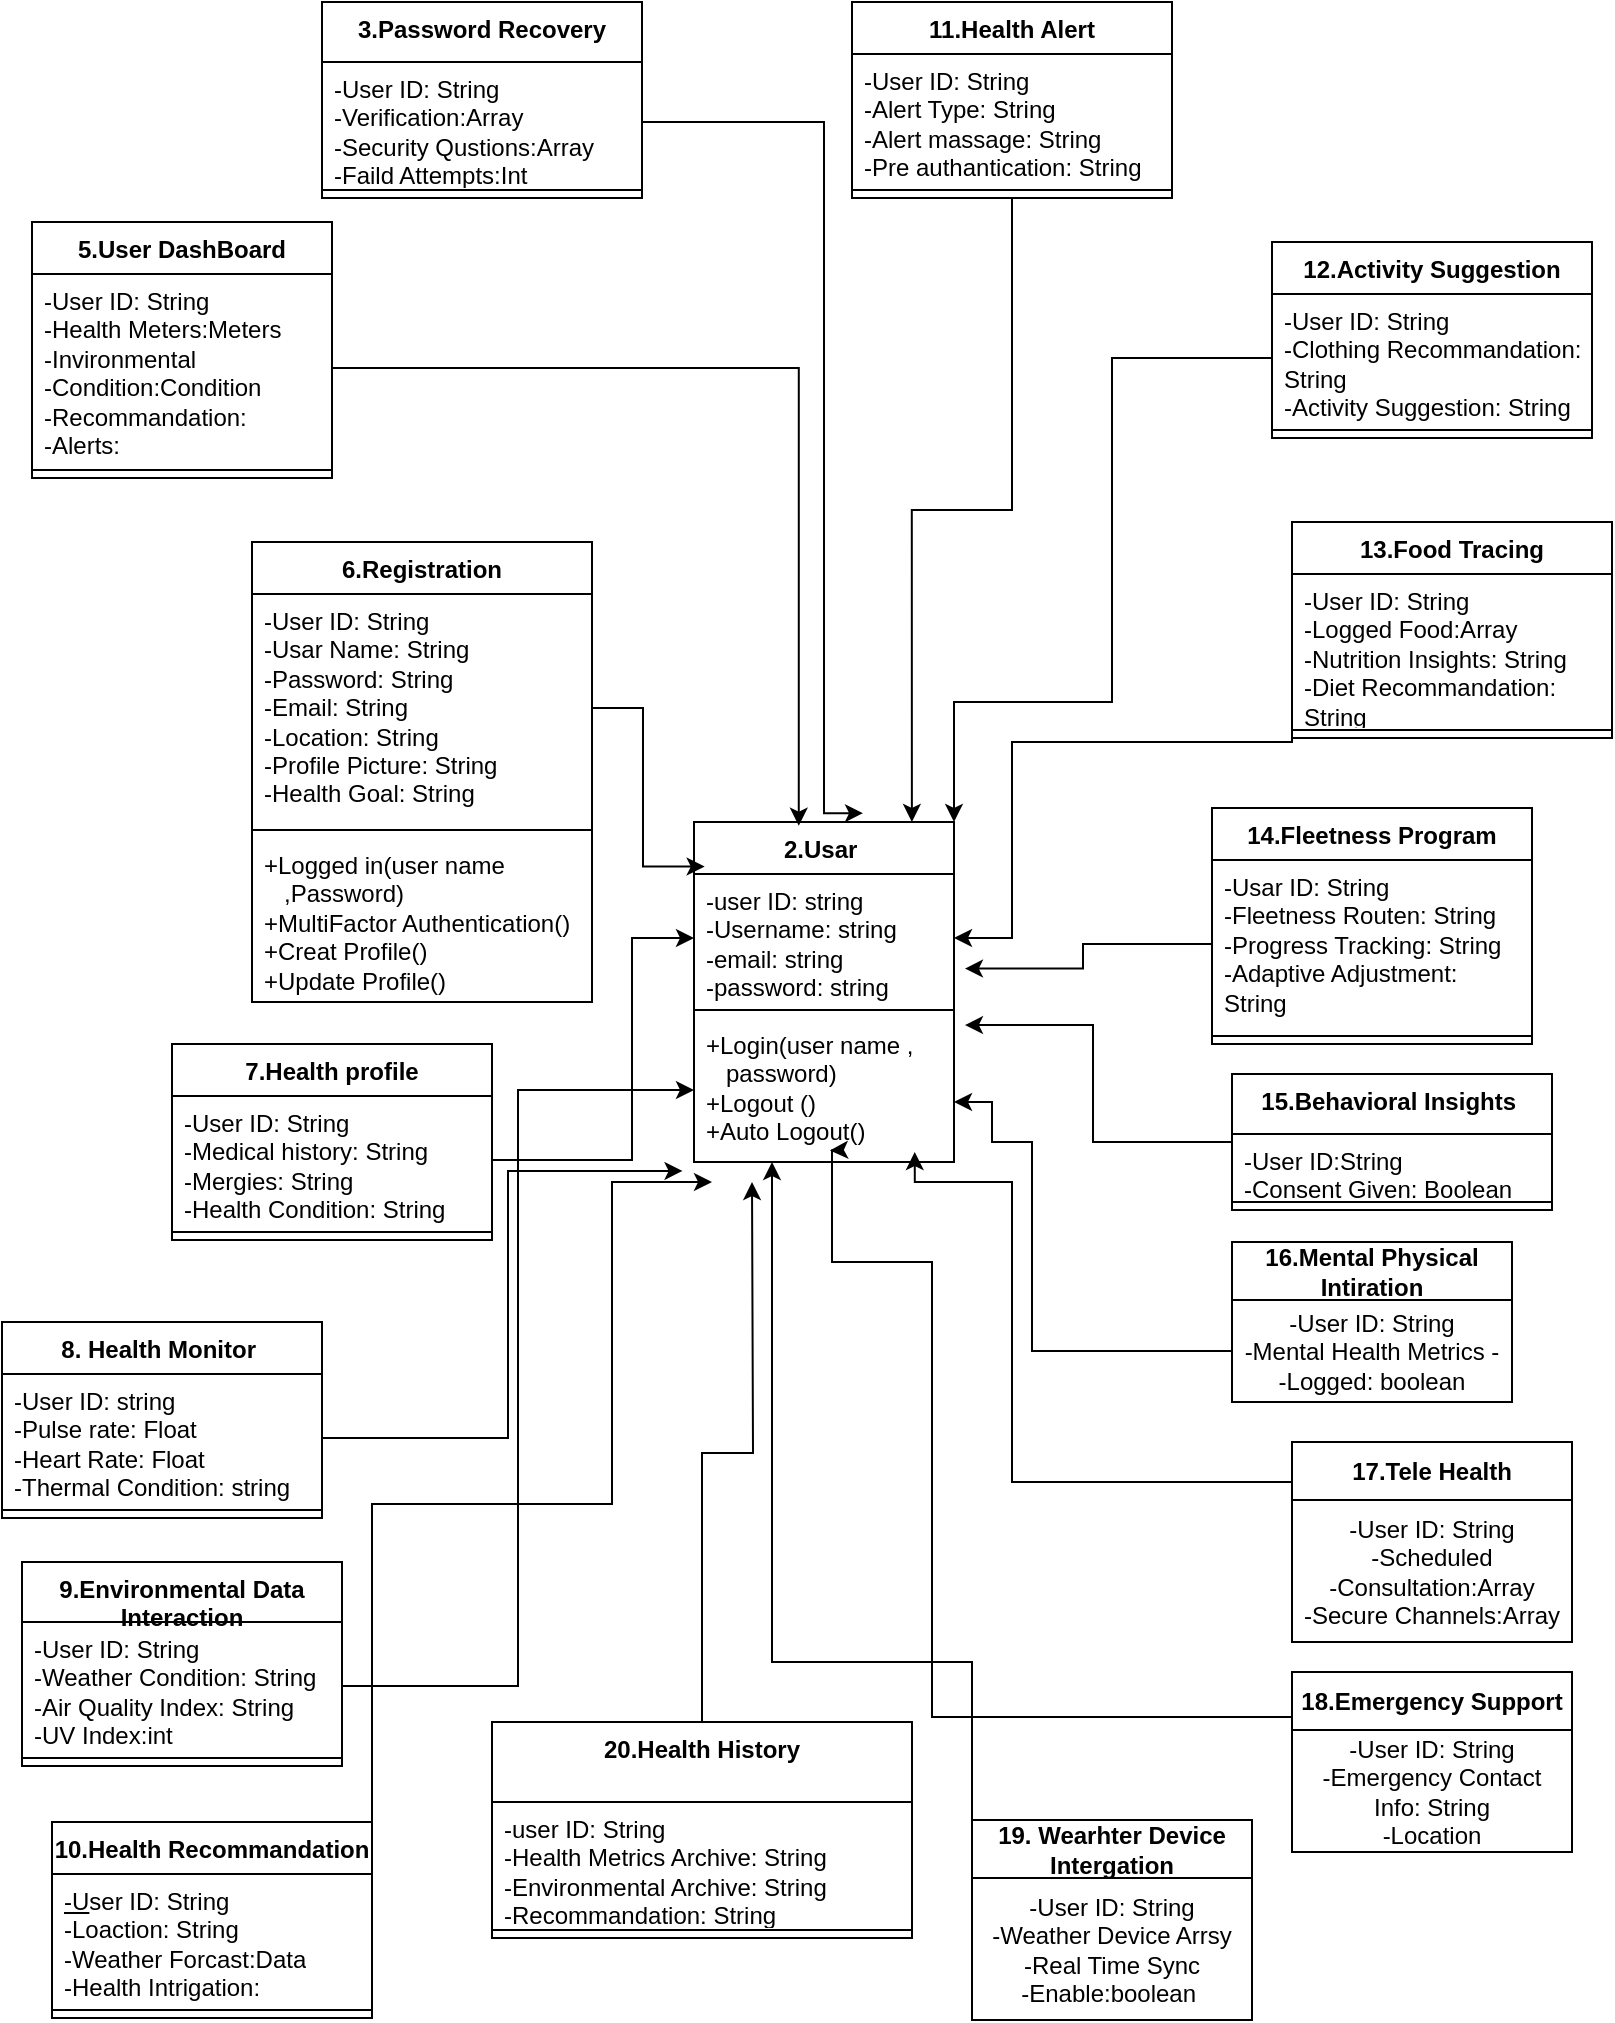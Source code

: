 <mxfile version="23.1.5" type="device">
  <diagram name="Page-1" id="E7unXAHnZNL-Itw8ADRc">
    <mxGraphModel dx="1480" dy="893" grid="1" gridSize="10" guides="1" tooltips="1" connect="1" arrows="1" fold="1" page="1" pageScale="1" pageWidth="850" pageHeight="1100" math="0" shadow="0">
      <root>
        <mxCell id="0" />
        <mxCell id="1" parent="0" />
        <mxCell id="-WfEBb67T_aQiB8CD_Qd-1" value="6.Registration" style="swimlane;fontStyle=1;align=center;verticalAlign=top;childLayout=stackLayout;horizontal=1;startSize=26;horizontalStack=0;resizeParent=1;resizeParentMax=0;resizeLast=0;collapsible=1;marginBottom=0;whiteSpace=wrap;html=1;" parent="1" vertex="1">
          <mxGeometry x="140" y="320" width="170" height="230" as="geometry" />
        </mxCell>
        <mxCell id="-WfEBb67T_aQiB8CD_Qd-2" value="-User ID: String&lt;br&gt;-Usar Name: String&lt;br&gt;-Password: String&lt;br&gt;-Email: String&lt;br&gt;-Location: String&lt;br&gt;-Profile Picture: String&lt;br&gt;-Health Goal: String&lt;br&gt;&lt;div&gt;&lt;br&gt;&lt;/div&gt;" style="text;strokeColor=none;fillColor=none;align=left;verticalAlign=top;spacingLeft=4;spacingRight=4;overflow=hidden;rotatable=0;points=[[0,0.5],[1,0.5]];portConstraint=eastwest;whiteSpace=wrap;html=1;" parent="-WfEBb67T_aQiB8CD_Qd-1" vertex="1">
          <mxGeometry y="26" width="170" height="114" as="geometry" />
        </mxCell>
        <mxCell id="-WfEBb67T_aQiB8CD_Qd-3" value="" style="line;strokeWidth=1;fillColor=none;align=left;verticalAlign=middle;spacingTop=-1;spacingLeft=3;spacingRight=3;rotatable=0;labelPosition=right;points=[];portConstraint=eastwest;strokeColor=inherit;" parent="-WfEBb67T_aQiB8CD_Qd-1" vertex="1">
          <mxGeometry y="140" width="170" height="8" as="geometry" />
        </mxCell>
        <mxCell id="-WfEBb67T_aQiB8CD_Qd-4" value="+Logged in(user name&amp;nbsp; &amp;nbsp; &amp;nbsp; &amp;nbsp; &amp;nbsp; &amp;nbsp; &amp;nbsp; &amp;nbsp;,Password)&lt;br&gt;+MultiFactor Authentication()&lt;br&gt;+Creat Profile()&lt;br&gt;+Update Profile()" style="text;strokeColor=none;fillColor=none;align=left;verticalAlign=top;spacingLeft=4;spacingRight=4;overflow=hidden;rotatable=0;points=[[0,0.5],[1,0.5]];portConstraint=eastwest;whiteSpace=wrap;html=1;" parent="-WfEBb67T_aQiB8CD_Qd-1" vertex="1">
          <mxGeometry y="148" width="170" height="82" as="geometry" />
        </mxCell>
        <mxCell id="-WfEBb67T_aQiB8CD_Qd-6" value="11.Health Alert" style="swimlane;fontStyle=1;align=center;verticalAlign=top;childLayout=stackLayout;horizontal=1;startSize=26;horizontalStack=0;resizeParent=1;resizeParentMax=0;resizeLast=0;collapsible=1;marginBottom=0;whiteSpace=wrap;html=1;" parent="1" vertex="1">
          <mxGeometry x="440" y="50" width="160" height="98" as="geometry" />
        </mxCell>
        <mxCell id="-WfEBb67T_aQiB8CD_Qd-7" value="-User ID: String&lt;br&gt;-Alert Type: String&lt;br&gt;-Alert massage: String&lt;br&gt;-Pre authantication: String" style="text;strokeColor=none;fillColor=none;align=left;verticalAlign=top;spacingLeft=4;spacingRight=4;overflow=hidden;rotatable=0;points=[[0,0.5],[1,0.5]];portConstraint=eastwest;whiteSpace=wrap;html=1;" parent="-WfEBb67T_aQiB8CD_Qd-6" vertex="1">
          <mxGeometry y="26" width="160" height="64" as="geometry" />
        </mxCell>
        <mxCell id="-WfEBb67T_aQiB8CD_Qd-8" value="" style="line;strokeWidth=1;fillColor=none;align=left;verticalAlign=middle;spacingTop=-1;spacingLeft=3;spacingRight=3;rotatable=0;labelPosition=right;points=[];portConstraint=eastwest;strokeColor=inherit;" parent="-WfEBb67T_aQiB8CD_Qd-6" vertex="1">
          <mxGeometry y="90" width="160" height="8" as="geometry" />
        </mxCell>
        <mxCell id="-WfEBb67T_aQiB8CD_Qd-19" value="2.Usar&amp;nbsp;" style="swimlane;fontStyle=1;align=center;verticalAlign=top;childLayout=stackLayout;horizontal=1;startSize=26;horizontalStack=0;resizeParent=1;resizeParentMax=0;resizeLast=0;collapsible=1;marginBottom=0;whiteSpace=wrap;html=1;" parent="1" vertex="1">
          <mxGeometry x="361" y="460" width="130" height="170" as="geometry" />
        </mxCell>
        <mxCell id="-WfEBb67T_aQiB8CD_Qd-20" value="-user ID: string&lt;br&gt;-Username: string&lt;br&gt;-email: string&lt;br&gt;-password: string" style="text;strokeColor=none;fillColor=none;align=left;verticalAlign=top;spacingLeft=4;spacingRight=4;overflow=hidden;rotatable=0;points=[[0,0.5],[1,0.5]];portConstraint=eastwest;whiteSpace=wrap;html=1;" parent="-WfEBb67T_aQiB8CD_Qd-19" vertex="1">
          <mxGeometry y="26" width="130" height="64" as="geometry" />
        </mxCell>
        <mxCell id="-WfEBb67T_aQiB8CD_Qd-21" value="" style="line;strokeWidth=1;fillColor=none;align=left;verticalAlign=middle;spacingTop=-1;spacingLeft=3;spacingRight=3;rotatable=0;labelPosition=right;points=[];portConstraint=eastwest;strokeColor=inherit;" parent="-WfEBb67T_aQiB8CD_Qd-19" vertex="1">
          <mxGeometry y="90" width="130" height="8" as="geometry" />
        </mxCell>
        <mxCell id="-WfEBb67T_aQiB8CD_Qd-22" value="+Login(user name ,&amp;nbsp; &amp;nbsp; &amp;nbsp; &amp;nbsp;password)&lt;br&gt;+Logout ()&lt;br&gt;+Auto Logout()" style="text;strokeColor=none;fillColor=none;align=left;verticalAlign=top;spacingLeft=4;spacingRight=4;overflow=hidden;rotatable=0;points=[[0,0.5],[1,0.5]];portConstraint=eastwest;whiteSpace=wrap;html=1;" parent="-WfEBb67T_aQiB8CD_Qd-19" vertex="1">
          <mxGeometry y="98" width="130" height="72" as="geometry" />
        </mxCell>
        <mxCell id="-WfEBb67T_aQiB8CD_Qd-23" value="9.Environmental Data Interaction" style="swimlane;fontStyle=1;align=center;verticalAlign=top;childLayout=stackLayout;horizontal=1;startSize=30;horizontalStack=0;resizeParent=1;resizeParentMax=0;resizeLast=0;collapsible=1;marginBottom=0;whiteSpace=wrap;html=1;" parent="1" vertex="1">
          <mxGeometry x="25" y="830" width="160" height="102" as="geometry" />
        </mxCell>
        <mxCell id="-WfEBb67T_aQiB8CD_Qd-24" value="-User ID: String&lt;br&gt;-Weather Condition: String&lt;br&gt;-Air Quality Index: String&lt;br&gt;-UV Index:int" style="text;strokeColor=none;fillColor=none;align=left;verticalAlign=top;spacingLeft=4;spacingRight=4;overflow=hidden;rotatable=0;points=[[0,0.5],[1,0.5]];portConstraint=eastwest;whiteSpace=wrap;html=1;" parent="-WfEBb67T_aQiB8CD_Qd-23" vertex="1">
          <mxGeometry y="30" width="160" height="64" as="geometry" />
        </mxCell>
        <mxCell id="-WfEBb67T_aQiB8CD_Qd-25" value="" style="line;strokeWidth=1;fillColor=none;align=left;verticalAlign=middle;spacingTop=-1;spacingLeft=3;spacingRight=3;rotatable=0;labelPosition=right;points=[];portConstraint=eastwest;strokeColor=inherit;" parent="-WfEBb67T_aQiB8CD_Qd-23" vertex="1">
          <mxGeometry y="94" width="160" height="8" as="geometry" />
        </mxCell>
        <mxCell id="7FCiNcDr9id3HPhj4_OK-41" style="edgeStyle=orthogonalEdgeStyle;rounded=0;orthogonalLoop=1;jettySize=auto;html=1;exitX=0.5;exitY=0;exitDx=0;exitDy=0;" edge="1" parent="1" source="-mZ8YZF-mviJAJ4q22Dk-1">
          <mxGeometry relative="1" as="geometry">
            <mxPoint x="390" y="640" as="targetPoint" />
          </mxGeometry>
        </mxCell>
        <mxCell id="-mZ8YZF-mviJAJ4q22Dk-1" value="20.Health History" style="swimlane;fontStyle=1;align=center;verticalAlign=top;childLayout=stackLayout;horizontal=1;startSize=40;horizontalStack=0;resizeParent=1;resizeParentMax=0;resizeLast=0;collapsible=1;marginBottom=0;whiteSpace=wrap;html=1;" parent="1" vertex="1">
          <mxGeometry x="260" y="910" width="210" height="108" as="geometry" />
        </mxCell>
        <mxCell id="-mZ8YZF-mviJAJ4q22Dk-2" value="-user ID: String&lt;br style=&quot;border-color: var(--border-color);&quot;&gt;-Health Metrics Archive: String&lt;br&gt;-Environmental Archive: String&lt;br&gt;-Recommandation: String" style="text;strokeColor=none;fillColor=none;align=left;verticalAlign=top;spacingLeft=4;spacingRight=4;overflow=hidden;rotatable=0;points=[[0,0.5],[1,0.5]];portConstraint=eastwest;whiteSpace=wrap;html=1;" parent="-mZ8YZF-mviJAJ4q22Dk-1" vertex="1">
          <mxGeometry y="40" width="210" height="60" as="geometry" />
        </mxCell>
        <mxCell id="-mZ8YZF-mviJAJ4q22Dk-3" value="" style="line;strokeWidth=1;fillColor=none;align=left;verticalAlign=middle;spacingTop=-1;spacingLeft=3;spacingRight=3;rotatable=0;labelPosition=right;points=[];portConstraint=eastwest;strokeColor=inherit;" parent="-mZ8YZF-mviJAJ4q22Dk-1" vertex="1">
          <mxGeometry y="100" width="210" height="8" as="geometry" />
        </mxCell>
        <mxCell id="-mZ8YZF-mviJAJ4q22Dk-5" value="14.Fleetness Program" style="swimlane;fontStyle=1;align=center;verticalAlign=top;childLayout=stackLayout;horizontal=1;startSize=26;horizontalStack=0;resizeParent=1;resizeParentMax=0;resizeLast=0;collapsible=1;marginBottom=0;whiteSpace=wrap;html=1;" parent="1" vertex="1">
          <mxGeometry x="620" y="453" width="160" height="118" as="geometry" />
        </mxCell>
        <mxCell id="-mZ8YZF-mviJAJ4q22Dk-6" value="-Usar ID: String&lt;br&gt;-Fleetness Routen: String&lt;br&gt;-Progress Tracking: String&lt;br&gt;-Adaptive Adjustment: String" style="text;strokeColor=none;fillColor=none;align=left;verticalAlign=top;spacingLeft=4;spacingRight=4;overflow=hidden;rotatable=0;points=[[0,0.5],[1,0.5]];portConstraint=eastwest;whiteSpace=wrap;html=1;" parent="-mZ8YZF-mviJAJ4q22Dk-5" vertex="1">
          <mxGeometry y="26" width="160" height="84" as="geometry" />
        </mxCell>
        <mxCell id="-mZ8YZF-mviJAJ4q22Dk-7" value="" style="line;strokeWidth=1;fillColor=none;align=left;verticalAlign=middle;spacingTop=-1;spacingLeft=3;spacingRight=3;rotatable=0;labelPosition=right;points=[];portConstraint=eastwest;strokeColor=inherit;" parent="-mZ8YZF-mviJAJ4q22Dk-5" vertex="1">
          <mxGeometry y="110" width="160" height="8" as="geometry" />
        </mxCell>
        <mxCell id="-mZ8YZF-mviJAJ4q22Dk-9" value="13.Food Tracing" style="swimlane;fontStyle=1;align=center;verticalAlign=top;childLayout=stackLayout;horizontal=1;startSize=26;horizontalStack=0;resizeParent=1;resizeParentMax=0;resizeLast=0;collapsible=1;marginBottom=0;whiteSpace=wrap;html=1;" parent="1" vertex="1">
          <mxGeometry x="660" y="310" width="160" height="108" as="geometry" />
        </mxCell>
        <mxCell id="-mZ8YZF-mviJAJ4q22Dk-10" value="-User ID: String&lt;br&gt;-Logged Food:Array&lt;br&gt;-Nutrition Insights: String&lt;br&gt;-Diet Recommandation: String" style="text;strokeColor=none;fillColor=none;align=left;verticalAlign=top;spacingLeft=4;spacingRight=4;overflow=hidden;rotatable=0;points=[[0,0.5],[1,0.5]];portConstraint=eastwest;whiteSpace=wrap;html=1;" parent="-mZ8YZF-mviJAJ4q22Dk-9" vertex="1">
          <mxGeometry y="26" width="160" height="74" as="geometry" />
        </mxCell>
        <mxCell id="-mZ8YZF-mviJAJ4q22Dk-11" value="" style="line;strokeWidth=1;fillColor=none;align=left;verticalAlign=middle;spacingTop=-1;spacingLeft=3;spacingRight=3;rotatable=0;labelPosition=right;points=[];portConstraint=eastwest;strokeColor=inherit;" parent="-mZ8YZF-mviJAJ4q22Dk-9" vertex="1">
          <mxGeometry y="100" width="160" height="8" as="geometry" />
        </mxCell>
        <mxCell id="-mZ8YZF-mviJAJ4q22Dk-14" value="15.Behavioral Insights&amp;nbsp;" style="swimlane;fontStyle=1;align=center;verticalAlign=top;childLayout=stackLayout;horizontal=1;startSize=30;horizontalStack=0;resizeParent=1;resizeParentMax=0;resizeLast=0;collapsible=1;marginBottom=0;whiteSpace=wrap;html=1;" parent="1" vertex="1">
          <mxGeometry x="630" y="586" width="160" height="68" as="geometry" />
        </mxCell>
        <mxCell id="-mZ8YZF-mviJAJ4q22Dk-15" value="-User ID:String&lt;br&gt;-Consent Given: Boolean" style="text;strokeColor=none;fillColor=none;align=left;verticalAlign=top;spacingLeft=4;spacingRight=4;overflow=hidden;rotatable=0;points=[[0,0.5],[1,0.5]];portConstraint=eastwest;whiteSpace=wrap;html=1;" parent="-mZ8YZF-mviJAJ4q22Dk-14" vertex="1">
          <mxGeometry y="30" width="160" height="30" as="geometry" />
        </mxCell>
        <mxCell id="-mZ8YZF-mviJAJ4q22Dk-16" value="" style="line;strokeWidth=1;fillColor=none;align=left;verticalAlign=middle;spacingTop=-1;spacingLeft=3;spacingRight=3;rotatable=0;labelPosition=right;points=[];portConstraint=eastwest;strokeColor=inherit;" parent="-mZ8YZF-mviJAJ4q22Dk-14" vertex="1">
          <mxGeometry y="60" width="160" height="8" as="geometry" />
        </mxCell>
        <mxCell id="-mZ8YZF-mviJAJ4q22Dk-18" value="5.User DashBoard" style="swimlane;fontStyle=1;align=center;verticalAlign=top;childLayout=stackLayout;horizontal=1;startSize=26;horizontalStack=0;resizeParent=1;resizeParentMax=0;resizeLast=0;collapsible=1;marginBottom=0;whiteSpace=wrap;html=1;" parent="1" vertex="1">
          <mxGeometry x="30" y="160" width="150" height="128" as="geometry" />
        </mxCell>
        <mxCell id="-mZ8YZF-mviJAJ4q22Dk-19" value="-User ID: String&lt;br style=&quot;border-color: var(--border-color);&quot;&gt;-Health Meters:Meters&lt;br&gt;-Invironmental&amp;nbsp; &amp;nbsp; &amp;nbsp; &amp;nbsp; &amp;nbsp; &amp;nbsp; &amp;nbsp; &amp;nbsp; &amp;nbsp; -Condition:Condition&lt;br&gt;-Recommandation:&lt;br&gt;-Alerts:" style="text;strokeColor=none;fillColor=none;align=left;verticalAlign=top;spacingLeft=4;spacingRight=4;overflow=hidden;rotatable=0;points=[[0,0.5],[1,0.5]];portConstraint=eastwest;whiteSpace=wrap;html=1;" parent="-mZ8YZF-mviJAJ4q22Dk-18" vertex="1">
          <mxGeometry y="26" width="150" height="94" as="geometry" />
        </mxCell>
        <mxCell id="-mZ8YZF-mviJAJ4q22Dk-20" value="" style="line;strokeWidth=1;fillColor=none;align=left;verticalAlign=middle;spacingTop=-1;spacingLeft=3;spacingRight=3;rotatable=0;labelPosition=right;points=[];portConstraint=eastwest;strokeColor=inherit;" parent="-mZ8YZF-mviJAJ4q22Dk-18" vertex="1">
          <mxGeometry y="120" width="150" height="8" as="geometry" />
        </mxCell>
        <mxCell id="-mZ8YZF-mviJAJ4q22Dk-22" value="3.Password Recovery" style="swimlane;fontStyle=1;align=center;verticalAlign=top;childLayout=stackLayout;horizontal=1;startSize=30;horizontalStack=0;resizeParent=1;resizeParentMax=0;resizeLast=0;collapsible=1;marginBottom=0;whiteSpace=wrap;html=1;" parent="1" vertex="1">
          <mxGeometry x="175" y="50" width="160" height="98" as="geometry" />
        </mxCell>
        <mxCell id="-mZ8YZF-mviJAJ4q22Dk-23" value="-User ID: String&lt;br&gt;-Verification:Array&lt;br&gt;-Security Qustions:Array&lt;br&gt;-Faild Attempts:Int" style="text;strokeColor=none;fillColor=none;align=left;verticalAlign=top;spacingLeft=4;spacingRight=4;overflow=hidden;rotatable=0;points=[[0,0.5],[1,0.5]];portConstraint=eastwest;whiteSpace=wrap;html=1;" parent="-mZ8YZF-mviJAJ4q22Dk-22" vertex="1">
          <mxGeometry y="30" width="160" height="60" as="geometry" />
        </mxCell>
        <mxCell id="-mZ8YZF-mviJAJ4q22Dk-24" value="" style="line;strokeWidth=1;fillColor=none;align=left;verticalAlign=middle;spacingTop=-1;spacingLeft=3;spacingRight=3;rotatable=0;labelPosition=right;points=[];portConstraint=eastwest;strokeColor=inherit;" parent="-mZ8YZF-mviJAJ4q22Dk-22" vertex="1">
          <mxGeometry y="90" width="160" height="8" as="geometry" />
        </mxCell>
        <mxCell id="-mZ8YZF-mviJAJ4q22Dk-27" value="7.Health profile" style="swimlane;fontStyle=1;align=center;verticalAlign=top;childLayout=stackLayout;horizontal=1;startSize=26;horizontalStack=0;resizeParent=1;resizeParentMax=0;resizeLast=0;collapsible=1;marginBottom=0;whiteSpace=wrap;html=1;" parent="1" vertex="1">
          <mxGeometry x="100" y="571" width="160" height="98" as="geometry" />
        </mxCell>
        <mxCell id="-mZ8YZF-mviJAJ4q22Dk-28" value="-User ID: String&lt;br&gt;-Medical history: String&lt;br&gt;-Mergies: String&lt;br&gt;-Health Condition: String" style="text;strokeColor=none;fillColor=none;align=left;verticalAlign=top;spacingLeft=4;spacingRight=4;overflow=hidden;rotatable=0;points=[[0,0.5],[1,0.5]];portConstraint=eastwest;whiteSpace=wrap;html=1;" parent="-mZ8YZF-mviJAJ4q22Dk-27" vertex="1">
          <mxGeometry y="26" width="160" height="64" as="geometry" />
        </mxCell>
        <mxCell id="-mZ8YZF-mviJAJ4q22Dk-29" value="" style="line;strokeWidth=1;fillColor=none;align=left;verticalAlign=middle;spacingTop=-1;spacingLeft=3;spacingRight=3;rotatable=0;labelPosition=right;points=[];portConstraint=eastwest;strokeColor=inherit;" parent="-mZ8YZF-mviJAJ4q22Dk-27" vertex="1">
          <mxGeometry y="90" width="160" height="8" as="geometry" />
        </mxCell>
        <mxCell id="7FCiNcDr9id3HPhj4_OK-40" style="edgeStyle=orthogonalEdgeStyle;rounded=0;orthogonalLoop=1;jettySize=auto;html=1;exitX=1;exitY=0;exitDx=0;exitDy=0;" edge="1" parent="1" source="-mZ8YZF-mviJAJ4q22Dk-31">
          <mxGeometry relative="1" as="geometry">
            <mxPoint x="370" y="640" as="targetPoint" />
            <Array as="points">
              <mxPoint x="200" y="801" />
              <mxPoint x="320" y="801" />
              <mxPoint x="320" y="640" />
            </Array>
          </mxGeometry>
        </mxCell>
        <mxCell id="-mZ8YZF-mviJAJ4q22Dk-31" value="10.Health Recommandation" style="swimlane;fontStyle=1;align=center;verticalAlign=top;childLayout=stackLayout;horizontal=1;startSize=26;horizontalStack=0;resizeParent=1;resizeParentMax=0;resizeLast=0;collapsible=1;marginBottom=0;whiteSpace=wrap;html=1;" parent="1" vertex="1">
          <mxGeometry x="40" y="960" width="160" height="98" as="geometry" />
        </mxCell>
        <mxCell id="-mZ8YZF-mviJAJ4q22Dk-32" value="&lt;u&gt;-U&lt;/u&gt;ser ID: String&lt;br&gt;-Loaction: String&lt;br&gt;-Weather Forcast:Data&lt;br&gt;-Health Intrigation:" style="text;strokeColor=none;fillColor=none;align=left;verticalAlign=top;spacingLeft=4;spacingRight=4;overflow=hidden;rotatable=0;points=[[0,0.5],[1,0.5]];portConstraint=eastwest;whiteSpace=wrap;html=1;" parent="-mZ8YZF-mviJAJ4q22Dk-31" vertex="1">
          <mxGeometry y="26" width="160" height="64" as="geometry" />
        </mxCell>
        <mxCell id="-mZ8YZF-mviJAJ4q22Dk-33" value="" style="line;strokeWidth=1;fillColor=none;align=left;verticalAlign=middle;spacingTop=-1;spacingLeft=3;spacingRight=3;rotatable=0;labelPosition=right;points=[];portConstraint=eastwest;strokeColor=inherit;" parent="-mZ8YZF-mviJAJ4q22Dk-31" vertex="1">
          <mxGeometry y="90" width="160" height="8" as="geometry" />
        </mxCell>
        <mxCell id="-mZ8YZF-mviJAJ4q22Dk-35" value="8. Health Monitor&amp;nbsp;" style="swimlane;fontStyle=1;align=center;verticalAlign=top;childLayout=stackLayout;horizontal=1;startSize=26;horizontalStack=0;resizeParent=1;resizeParentMax=0;resizeLast=0;collapsible=1;marginBottom=0;whiteSpace=wrap;html=1;" parent="1" vertex="1">
          <mxGeometry x="15" y="710" width="160" height="98" as="geometry" />
        </mxCell>
        <mxCell id="-mZ8YZF-mviJAJ4q22Dk-36" value="-User ID: string&lt;br&gt;-Pulse rate: Float&lt;br&gt;-Heart Rate: Float&lt;br&gt;-Thermal Condition: string" style="text;strokeColor=none;fillColor=none;align=left;verticalAlign=top;spacingLeft=4;spacingRight=4;overflow=hidden;rotatable=0;points=[[0,0.5],[1,0.5]];portConstraint=eastwest;whiteSpace=wrap;html=1;" parent="-mZ8YZF-mviJAJ4q22Dk-35" vertex="1">
          <mxGeometry y="26" width="160" height="64" as="geometry" />
        </mxCell>
        <mxCell id="-mZ8YZF-mviJAJ4q22Dk-37" value="" style="line;strokeWidth=1;fillColor=none;align=left;verticalAlign=middle;spacingTop=-1;spacingLeft=3;spacingRight=3;rotatable=0;labelPosition=right;points=[];portConstraint=eastwest;strokeColor=inherit;" parent="-mZ8YZF-mviJAJ4q22Dk-35" vertex="1">
          <mxGeometry y="90" width="160" height="8" as="geometry" />
        </mxCell>
        <mxCell id="7FCiNcDr9id3HPhj4_OK-1" value="12.Activity Suggestion" style="swimlane;fontStyle=1;align=center;verticalAlign=top;childLayout=stackLayout;horizontal=1;startSize=26;horizontalStack=0;resizeParent=1;resizeParentMax=0;resizeLast=0;collapsible=1;marginBottom=0;whiteSpace=wrap;html=1;" vertex="1" parent="1">
          <mxGeometry x="650" y="170" width="160" height="98" as="geometry" />
        </mxCell>
        <mxCell id="7FCiNcDr9id3HPhj4_OK-2" value="-User ID: String&lt;br&gt;-Clothing Recommandation: String&lt;br&gt;-Activity Suggestion: String" style="text;strokeColor=none;fillColor=none;align=left;verticalAlign=top;spacingLeft=4;spacingRight=4;overflow=hidden;rotatable=0;points=[[0,0.5],[1,0.5]];portConstraint=eastwest;whiteSpace=wrap;html=1;" vertex="1" parent="7FCiNcDr9id3HPhj4_OK-1">
          <mxGeometry y="26" width="160" height="64" as="geometry" />
        </mxCell>
        <mxCell id="7FCiNcDr9id3HPhj4_OK-3" value="" style="line;strokeWidth=1;fillColor=none;align=left;verticalAlign=middle;spacingTop=-1;spacingLeft=3;spacingRight=3;rotatable=0;labelPosition=right;points=[];portConstraint=eastwest;strokeColor=inherit;" vertex="1" parent="7FCiNcDr9id3HPhj4_OK-1">
          <mxGeometry y="90" width="160" height="8" as="geometry" />
        </mxCell>
        <mxCell id="7FCiNcDr9id3HPhj4_OK-30" style="edgeStyle=orthogonalEdgeStyle;rounded=0;orthogonalLoop=1;jettySize=auto;html=1;exitX=0;exitY=0;exitDx=0;exitDy=0;entryX=0.3;entryY=1;entryDx=0;entryDy=0;entryPerimeter=0;" edge="1" parent="1" source="7FCiNcDr9id3HPhj4_OK-5" target="-WfEBb67T_aQiB8CD_Qd-22">
          <mxGeometry relative="1" as="geometry">
            <mxPoint x="400" y="650" as="targetPoint" />
            <Array as="points">
              <mxPoint x="500" y="880" />
              <mxPoint x="400" y="880" />
            </Array>
          </mxGeometry>
        </mxCell>
        <mxCell id="7FCiNcDr9id3HPhj4_OK-5" value="19. Wearhter Device Intergation" style="swimlane;fontStyle=1;align=center;verticalAlign=middle;childLayout=stackLayout;horizontal=1;startSize=29;horizontalStack=0;resizeParent=1;resizeParentMax=0;resizeLast=0;collapsible=0;marginBottom=0;html=1;whiteSpace=wrap;" vertex="1" parent="1">
          <mxGeometry x="500" y="959" width="140" height="100" as="geometry" />
        </mxCell>
        <mxCell id="7FCiNcDr9id3HPhj4_OK-6" value="-User ID: String&lt;br&gt;-Weather Device Arrsy&lt;br&gt;-Real Time Sync &lt;br&gt;-Enable:boolean&amp;nbsp;" style="text;html=1;strokeColor=none;fillColor=none;align=center;verticalAlign=middle;spacingLeft=4;spacingRight=4;overflow=hidden;rotatable=0;points=[[0,0.5],[1,0.5]];portConstraint=eastwest;whiteSpace=wrap;" vertex="1" parent="7FCiNcDr9id3HPhj4_OK-5">
          <mxGeometry y="29" width="140" height="71" as="geometry" />
        </mxCell>
        <mxCell id="7FCiNcDr9id3HPhj4_OK-8" value="16.Mental Physical Intiration" style="swimlane;fontStyle=1;align=center;verticalAlign=middle;childLayout=stackLayout;horizontal=1;startSize=29;horizontalStack=0;resizeParent=1;resizeParentMax=0;resizeLast=0;collapsible=0;marginBottom=0;html=1;whiteSpace=wrap;" vertex="1" parent="1">
          <mxGeometry x="630" y="670" width="140" height="80" as="geometry" />
        </mxCell>
        <mxCell id="7FCiNcDr9id3HPhj4_OK-9" value="-User ID: String&lt;br&gt;-Mental Health Metrics --Logged: boolean" style="text;html=1;strokeColor=none;fillColor=none;align=center;verticalAlign=middle;spacingLeft=4;spacingRight=4;overflow=hidden;rotatable=0;points=[[0,0.5],[1,0.5]];portConstraint=eastwest;whiteSpace=wrap;" vertex="1" parent="7FCiNcDr9id3HPhj4_OK-8">
          <mxGeometry y="29" width="140" height="51" as="geometry" />
        </mxCell>
        <mxCell id="7FCiNcDr9id3HPhj4_OK-11" value="17.Tele Health" style="swimlane;fontStyle=1;align=center;verticalAlign=middle;childLayout=stackLayout;horizontal=1;startSize=29;horizontalStack=0;resizeParent=1;resizeParentMax=0;resizeLast=0;collapsible=0;marginBottom=0;html=1;whiteSpace=wrap;" vertex="1" parent="1">
          <mxGeometry x="660" y="770" width="140" height="100" as="geometry" />
        </mxCell>
        <mxCell id="7FCiNcDr9id3HPhj4_OK-12" value="-User ID: String&lt;br&gt;-Scheduled &lt;br&gt;-Consultation:Array&lt;br&gt;-Secure Channels:Array" style="text;html=1;strokeColor=none;fillColor=none;align=center;verticalAlign=middle;spacingLeft=4;spacingRight=4;overflow=hidden;rotatable=0;points=[[0,0.5],[1,0.5]];portConstraint=eastwest;whiteSpace=wrap;" vertex="1" parent="7FCiNcDr9id3HPhj4_OK-11">
          <mxGeometry y="29" width="140" height="71" as="geometry" />
        </mxCell>
        <mxCell id="7FCiNcDr9id3HPhj4_OK-31" style="edgeStyle=orthogonalEdgeStyle;rounded=0;orthogonalLoop=1;jettySize=auto;html=1;exitX=0;exitY=0.25;exitDx=0;exitDy=0;entryX=0.523;entryY=0.92;entryDx=0;entryDy=0;entryPerimeter=0;" edge="1" parent="1" source="7FCiNcDr9id3HPhj4_OK-14" target="-WfEBb67T_aQiB8CD_Qd-22">
          <mxGeometry relative="1" as="geometry">
            <mxPoint x="430" y="640" as="targetPoint" />
            <Array as="points">
              <mxPoint x="480" y="907" />
              <mxPoint x="480" y="680" />
              <mxPoint x="430" y="680" />
              <mxPoint x="430" y="624" />
            </Array>
          </mxGeometry>
        </mxCell>
        <mxCell id="7FCiNcDr9id3HPhj4_OK-14" value="18.Emergency Support" style="swimlane;fontStyle=1;align=center;verticalAlign=middle;childLayout=stackLayout;horizontal=1;startSize=29;horizontalStack=0;resizeParent=1;resizeParentMax=0;resizeLast=0;collapsible=0;marginBottom=0;html=1;whiteSpace=wrap;" vertex="1" parent="1">
          <mxGeometry x="660" y="885" width="140" height="90" as="geometry" />
        </mxCell>
        <mxCell id="7FCiNcDr9id3HPhj4_OK-15" value="-User ID: String&lt;br&gt;-Emergency Contact Info: String&lt;br&gt;-Location Tracking:Boolean" style="text;html=1;strokeColor=none;fillColor=none;align=center;verticalAlign=middle;spacingLeft=4;spacingRight=4;overflow=hidden;rotatable=0;points=[[0,0.5],[1,0.5]];portConstraint=eastwest;whiteSpace=wrap;" vertex="1" parent="7FCiNcDr9id3HPhj4_OK-14">
          <mxGeometry y="29" width="140" height="61" as="geometry" />
        </mxCell>
        <mxCell id="7FCiNcDr9id3HPhj4_OK-24" style="edgeStyle=orthogonalEdgeStyle;rounded=0;orthogonalLoop=1;jettySize=auto;html=1;exitX=0;exitY=0.5;exitDx=0;exitDy=0;entryX=1;entryY=0;entryDx=0;entryDy=0;" edge="1" parent="1" source="7FCiNcDr9id3HPhj4_OK-2" target="-WfEBb67T_aQiB8CD_Qd-19">
          <mxGeometry relative="1" as="geometry">
            <mxPoint x="480" y="450" as="targetPoint" />
            <Array as="points">
              <mxPoint x="570" y="228" />
              <mxPoint x="570" y="400" />
              <mxPoint x="491" y="400" />
            </Array>
          </mxGeometry>
        </mxCell>
        <mxCell id="7FCiNcDr9id3HPhj4_OK-25" style="edgeStyle=orthogonalEdgeStyle;rounded=0;orthogonalLoop=1;jettySize=auto;html=1;exitX=0;exitY=0.5;exitDx=0;exitDy=0;entryX=1;entryY=0.5;entryDx=0;entryDy=0;" edge="1" parent="1" source="-mZ8YZF-mviJAJ4q22Dk-10" target="-WfEBb67T_aQiB8CD_Qd-20">
          <mxGeometry relative="1" as="geometry">
            <Array as="points">
              <mxPoint x="660" y="420" />
              <mxPoint x="520" y="420" />
              <mxPoint x="520" y="518" />
            </Array>
          </mxGeometry>
        </mxCell>
        <mxCell id="7FCiNcDr9id3HPhj4_OK-26" style="edgeStyle=orthogonalEdgeStyle;rounded=0;orthogonalLoop=1;jettySize=auto;html=1;exitX=0;exitY=0.5;exitDx=0;exitDy=0;entryX=1.042;entryY=0.739;entryDx=0;entryDy=0;entryPerimeter=0;" edge="1" parent="1" source="-mZ8YZF-mviJAJ4q22Dk-6" target="-WfEBb67T_aQiB8CD_Qd-20">
          <mxGeometry relative="1" as="geometry" />
        </mxCell>
        <mxCell id="7FCiNcDr9id3HPhj4_OK-27" style="edgeStyle=orthogonalEdgeStyle;rounded=0;orthogonalLoop=1;jettySize=auto;html=1;exitX=0;exitY=0.5;exitDx=0;exitDy=0;entryX=1.042;entryY=0.049;entryDx=0;entryDy=0;entryPerimeter=0;" edge="1" parent="1" source="-mZ8YZF-mviJAJ4q22Dk-14" target="-WfEBb67T_aQiB8CD_Qd-22">
          <mxGeometry relative="1" as="geometry" />
        </mxCell>
        <mxCell id="7FCiNcDr9id3HPhj4_OK-28" style="edgeStyle=orthogonalEdgeStyle;rounded=0;orthogonalLoop=1;jettySize=auto;html=1;exitX=0;exitY=0.5;exitDx=0;exitDy=0;" edge="1" parent="1" source="7FCiNcDr9id3HPhj4_OK-9">
          <mxGeometry relative="1" as="geometry">
            <mxPoint x="491" y="600" as="targetPoint" />
            <Array as="points">
              <mxPoint x="530" y="725" />
              <mxPoint x="530" y="620" />
              <mxPoint x="510" y="620" />
              <mxPoint x="510" y="600" />
            </Array>
          </mxGeometry>
        </mxCell>
        <mxCell id="7FCiNcDr9id3HPhj4_OK-29" style="edgeStyle=orthogonalEdgeStyle;rounded=0;orthogonalLoop=1;jettySize=auto;html=1;exitX=0;exitY=0.5;exitDx=0;exitDy=0;entryX=0.849;entryY=0.931;entryDx=0;entryDy=0;entryPerimeter=0;" edge="1" parent="1" source="7FCiNcDr9id3HPhj4_OK-12" target="-WfEBb67T_aQiB8CD_Qd-22">
          <mxGeometry relative="1" as="geometry">
            <mxPoint x="470" y="650" as="targetPoint" />
            <Array as="points">
              <mxPoint x="660" y="790" />
              <mxPoint x="520" y="790" />
              <mxPoint x="520" y="640" />
              <mxPoint x="471" y="640" />
            </Array>
          </mxGeometry>
        </mxCell>
        <mxCell id="7FCiNcDr9id3HPhj4_OK-32" style="edgeStyle=orthogonalEdgeStyle;rounded=0;orthogonalLoop=1;jettySize=auto;html=1;exitX=0.5;exitY=1;exitDx=0;exitDy=0;entryX=0.838;entryY=0;entryDx=0;entryDy=0;entryPerimeter=0;" edge="1" parent="1" source="-WfEBb67T_aQiB8CD_Qd-6" target="-WfEBb67T_aQiB8CD_Qd-19">
          <mxGeometry relative="1" as="geometry" />
        </mxCell>
        <mxCell id="7FCiNcDr9id3HPhj4_OK-33" style="edgeStyle=orthogonalEdgeStyle;rounded=0;orthogonalLoop=1;jettySize=auto;html=1;exitX=1;exitY=0.5;exitDx=0;exitDy=0;entryX=0.65;entryY=-0.026;entryDx=0;entryDy=0;entryPerimeter=0;" edge="1" parent="1" source="-mZ8YZF-mviJAJ4q22Dk-23" target="-WfEBb67T_aQiB8CD_Qd-19">
          <mxGeometry relative="1" as="geometry">
            <Array as="points">
              <mxPoint x="426" y="110" />
              <mxPoint x="426" y="456" />
            </Array>
          </mxGeometry>
        </mxCell>
        <mxCell id="7FCiNcDr9id3HPhj4_OK-34" style="edgeStyle=orthogonalEdgeStyle;rounded=0;orthogonalLoop=1;jettySize=auto;html=1;exitX=1;exitY=0.5;exitDx=0;exitDy=0;entryX=0.403;entryY=0.011;entryDx=0;entryDy=0;entryPerimeter=0;" edge="1" parent="1" source="-mZ8YZF-mviJAJ4q22Dk-19" target="-WfEBb67T_aQiB8CD_Qd-19">
          <mxGeometry relative="1" as="geometry" />
        </mxCell>
        <mxCell id="7FCiNcDr9id3HPhj4_OK-35" style="edgeStyle=orthogonalEdgeStyle;rounded=0;orthogonalLoop=1;jettySize=auto;html=1;exitX=1;exitY=0.5;exitDx=0;exitDy=0;entryX=0.041;entryY=-0.058;entryDx=0;entryDy=0;entryPerimeter=0;" edge="1" parent="1" source="-WfEBb67T_aQiB8CD_Qd-2" target="-WfEBb67T_aQiB8CD_Qd-20">
          <mxGeometry relative="1" as="geometry" />
        </mxCell>
        <mxCell id="7FCiNcDr9id3HPhj4_OK-36" style="edgeStyle=orthogonalEdgeStyle;rounded=0;orthogonalLoop=1;jettySize=auto;html=1;exitX=1;exitY=0.5;exitDx=0;exitDy=0;entryX=0;entryY=0.5;entryDx=0;entryDy=0;" edge="1" parent="1" source="-mZ8YZF-mviJAJ4q22Dk-28" target="-WfEBb67T_aQiB8CD_Qd-20">
          <mxGeometry relative="1" as="geometry">
            <Array as="points">
              <mxPoint x="330" y="629" />
              <mxPoint x="330" y="518" />
            </Array>
          </mxGeometry>
        </mxCell>
        <mxCell id="7FCiNcDr9id3HPhj4_OK-38" style="edgeStyle=orthogonalEdgeStyle;rounded=0;orthogonalLoop=1;jettySize=auto;html=1;exitX=1;exitY=0.5;exitDx=0;exitDy=0;entryX=-0.044;entryY=1.062;entryDx=0;entryDy=0;entryPerimeter=0;" edge="1" parent="1" source="-mZ8YZF-mviJAJ4q22Dk-36" target="-WfEBb67T_aQiB8CD_Qd-22">
          <mxGeometry relative="1" as="geometry" />
        </mxCell>
        <mxCell id="7FCiNcDr9id3HPhj4_OK-39" style="edgeStyle=orthogonalEdgeStyle;rounded=0;orthogonalLoop=1;jettySize=auto;html=1;exitX=1;exitY=0.5;exitDx=0;exitDy=0;" edge="1" parent="1" source="-WfEBb67T_aQiB8CD_Qd-24" target="-WfEBb67T_aQiB8CD_Qd-22">
          <mxGeometry relative="1" as="geometry" />
        </mxCell>
      </root>
    </mxGraphModel>
  </diagram>
</mxfile>
